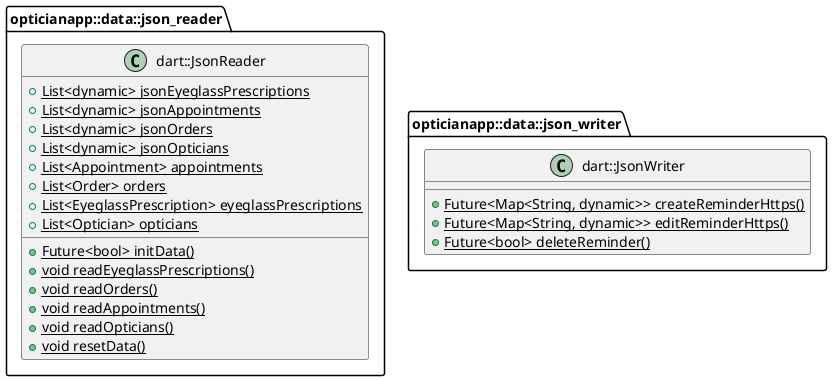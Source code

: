 @startuml
class "opticianapp::data::json_reader.dart::JsonReader" {
  {static} +List<dynamic> jsonEyeglassPrescriptions
  {static} +List<dynamic> jsonAppointments
  {static} +List<dynamic> jsonOrders
  {static} +List<dynamic> jsonOpticians
  {static} +List<Appointment> appointments
  {static} +List<Order> orders
  {static} +List<EyeglassPrescription> eyeglassPrescriptions
  {static} +List<Optician> opticians
  {static} +Future<bool> initData()
  {static} +void readEyeglassPrescriptions()
  {static} +void readOrders()
  {static} +void readAppointments()
  {static} +void readOpticians()
  {static} +void resetData()
}

class "opticianapp::data::json_writer.dart::JsonWriter" {
  {static} +Future<Map<String, dynamic>> createReminderHttps()
  {static} +Future<Map<String, dynamic>> editReminderHttps()
  {static} +Future<bool> deleteReminder()
}

@enduml